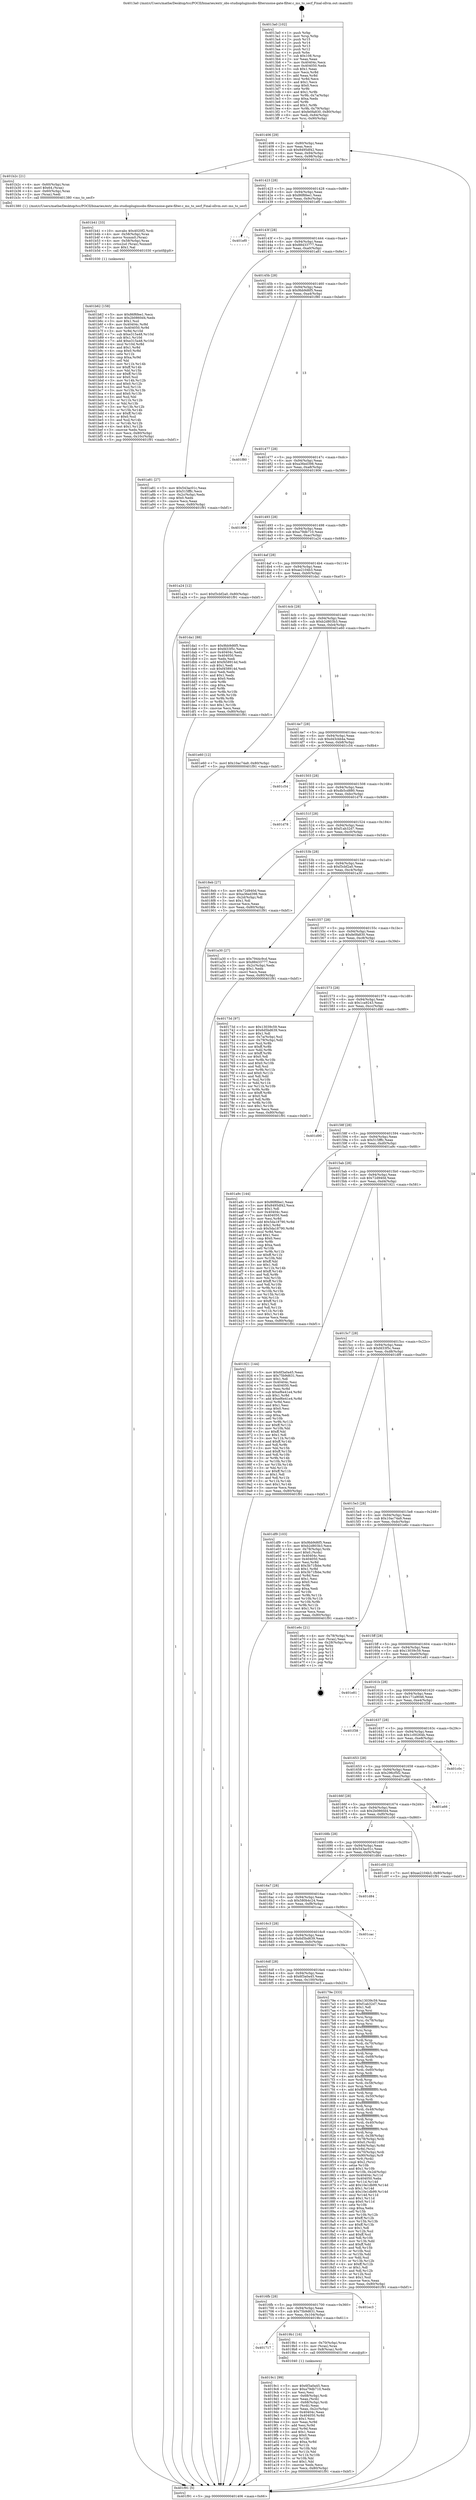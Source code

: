 digraph "0x4013a0" {
  label = "0x4013a0 (/mnt/c/Users/mathe/Desktop/tcc/POCII/binaries/extr_obs-studiopluginsobs-filtersnoise-gate-filter.c_ms_to_secf_Final-ollvm.out::main(0))"
  labelloc = "t"
  node[shape=record]

  Entry [label="",width=0.3,height=0.3,shape=circle,fillcolor=black,style=filled]
  "0x401406" [label="{
     0x401406 [29]\l
     | [instrs]\l
     &nbsp;&nbsp;0x401406 \<+3\>: mov -0x80(%rbp),%eax\l
     &nbsp;&nbsp;0x401409 \<+2\>: mov %eax,%ecx\l
     &nbsp;&nbsp;0x40140b \<+6\>: sub $0x8495df42,%ecx\l
     &nbsp;&nbsp;0x401411 \<+6\>: mov %eax,-0x94(%rbp)\l
     &nbsp;&nbsp;0x401417 \<+6\>: mov %ecx,-0x98(%rbp)\l
     &nbsp;&nbsp;0x40141d \<+6\>: je 0000000000401b2c \<main+0x78c\>\l
  }"]
  "0x401b2c" [label="{
     0x401b2c [21]\l
     | [instrs]\l
     &nbsp;&nbsp;0x401b2c \<+4\>: mov -0x60(%rbp),%rax\l
     &nbsp;&nbsp;0x401b30 \<+6\>: movl $0x64,(%rax)\l
     &nbsp;&nbsp;0x401b36 \<+4\>: mov -0x60(%rbp),%rax\l
     &nbsp;&nbsp;0x401b3a \<+2\>: mov (%rax),%edi\l
     &nbsp;&nbsp;0x401b3c \<+5\>: call 0000000000401380 \<ms_to_secf\>\l
     | [calls]\l
     &nbsp;&nbsp;0x401380 \{1\} (/mnt/c/Users/mathe/Desktop/tcc/POCII/binaries/extr_obs-studiopluginsobs-filtersnoise-gate-filter.c_ms_to_secf_Final-ollvm.out::ms_to_secf)\l
  }"]
  "0x401423" [label="{
     0x401423 [28]\l
     | [instrs]\l
     &nbsp;&nbsp;0x401423 \<+5\>: jmp 0000000000401428 \<main+0x88\>\l
     &nbsp;&nbsp;0x401428 \<+6\>: mov -0x94(%rbp),%eax\l
     &nbsp;&nbsp;0x40142e \<+5\>: sub $0x86f6fee1,%eax\l
     &nbsp;&nbsp;0x401433 \<+6\>: mov %eax,-0x9c(%rbp)\l
     &nbsp;&nbsp;0x401439 \<+6\>: je 0000000000401ef0 \<main+0xb50\>\l
  }"]
  Exit [label="",width=0.3,height=0.3,shape=circle,fillcolor=black,style=filled,peripheries=2]
  "0x401ef0" [label="{
     0x401ef0\l
  }", style=dashed]
  "0x40143f" [label="{
     0x40143f [28]\l
     | [instrs]\l
     &nbsp;&nbsp;0x40143f \<+5\>: jmp 0000000000401444 \<main+0xa4\>\l
     &nbsp;&nbsp;0x401444 \<+6\>: mov -0x94(%rbp),%eax\l
     &nbsp;&nbsp;0x40144a \<+5\>: sub $0x88433777,%eax\l
     &nbsp;&nbsp;0x40144f \<+6\>: mov %eax,-0xa0(%rbp)\l
     &nbsp;&nbsp;0x401455 \<+6\>: je 0000000000401a81 \<main+0x6e1\>\l
  }"]
  "0x401b62" [label="{
     0x401b62 [158]\l
     | [instrs]\l
     &nbsp;&nbsp;0x401b62 \<+5\>: mov $0x86f6fee1,%ecx\l
     &nbsp;&nbsp;0x401b67 \<+5\>: mov $0x2b0860d4,%edx\l
     &nbsp;&nbsp;0x401b6c \<+3\>: mov $0x1,%sil\l
     &nbsp;&nbsp;0x401b6f \<+8\>: mov 0x40404c,%r8d\l
     &nbsp;&nbsp;0x401b77 \<+8\>: mov 0x404050,%r9d\l
     &nbsp;&nbsp;0x401b7f \<+3\>: mov %r8d,%r10d\l
     &nbsp;&nbsp;0x401b82 \<+7\>: sub $0xe315a48,%r10d\l
     &nbsp;&nbsp;0x401b89 \<+4\>: sub $0x1,%r10d\l
     &nbsp;&nbsp;0x401b8d \<+7\>: add $0xe315a48,%r10d\l
     &nbsp;&nbsp;0x401b94 \<+4\>: imul %r10d,%r8d\l
     &nbsp;&nbsp;0x401b98 \<+4\>: and $0x1,%r8d\l
     &nbsp;&nbsp;0x401b9c \<+4\>: cmp $0x0,%r8d\l
     &nbsp;&nbsp;0x401ba0 \<+4\>: sete %r11b\l
     &nbsp;&nbsp;0x401ba4 \<+4\>: cmp $0xa,%r9d\l
     &nbsp;&nbsp;0x401ba8 \<+3\>: setl %bl\l
     &nbsp;&nbsp;0x401bab \<+3\>: mov %r11b,%r14b\l
     &nbsp;&nbsp;0x401bae \<+4\>: xor $0xff,%r14b\l
     &nbsp;&nbsp;0x401bb2 \<+3\>: mov %bl,%r15b\l
     &nbsp;&nbsp;0x401bb5 \<+4\>: xor $0xff,%r15b\l
     &nbsp;&nbsp;0x401bb9 \<+4\>: xor $0x0,%sil\l
     &nbsp;&nbsp;0x401bbd \<+3\>: mov %r14b,%r12b\l
     &nbsp;&nbsp;0x401bc0 \<+4\>: and $0x0,%r12b\l
     &nbsp;&nbsp;0x401bc4 \<+3\>: and %sil,%r11b\l
     &nbsp;&nbsp;0x401bc7 \<+3\>: mov %r15b,%r13b\l
     &nbsp;&nbsp;0x401bca \<+4\>: and $0x0,%r13b\l
     &nbsp;&nbsp;0x401bce \<+3\>: and %sil,%bl\l
     &nbsp;&nbsp;0x401bd1 \<+3\>: or %r11b,%r12b\l
     &nbsp;&nbsp;0x401bd4 \<+3\>: or %bl,%r13b\l
     &nbsp;&nbsp;0x401bd7 \<+3\>: xor %r13b,%r12b\l
     &nbsp;&nbsp;0x401bda \<+3\>: or %r15b,%r14b\l
     &nbsp;&nbsp;0x401bdd \<+4\>: xor $0xff,%r14b\l
     &nbsp;&nbsp;0x401be1 \<+4\>: or $0x0,%sil\l
     &nbsp;&nbsp;0x401be5 \<+3\>: and %sil,%r14b\l
     &nbsp;&nbsp;0x401be8 \<+3\>: or %r14b,%r12b\l
     &nbsp;&nbsp;0x401beb \<+4\>: test $0x1,%r12b\l
     &nbsp;&nbsp;0x401bef \<+3\>: cmovne %edx,%ecx\l
     &nbsp;&nbsp;0x401bf2 \<+3\>: mov %ecx,-0x80(%rbp)\l
     &nbsp;&nbsp;0x401bf5 \<+6\>: mov %eax,-0x10c(%rbp)\l
     &nbsp;&nbsp;0x401bfb \<+5\>: jmp 0000000000401f91 \<main+0xbf1\>\l
  }"]
  "0x401a81" [label="{
     0x401a81 [27]\l
     | [instrs]\l
     &nbsp;&nbsp;0x401a81 \<+5\>: mov $0x543ac01c,%eax\l
     &nbsp;&nbsp;0x401a86 \<+5\>: mov $0x515fffc,%ecx\l
     &nbsp;&nbsp;0x401a8b \<+3\>: mov -0x2c(%rbp),%edx\l
     &nbsp;&nbsp;0x401a8e \<+3\>: cmp $0x0,%edx\l
     &nbsp;&nbsp;0x401a91 \<+3\>: cmove %ecx,%eax\l
     &nbsp;&nbsp;0x401a94 \<+3\>: mov %eax,-0x80(%rbp)\l
     &nbsp;&nbsp;0x401a97 \<+5\>: jmp 0000000000401f91 \<main+0xbf1\>\l
  }"]
  "0x40145b" [label="{
     0x40145b [28]\l
     | [instrs]\l
     &nbsp;&nbsp;0x40145b \<+5\>: jmp 0000000000401460 \<main+0xc0\>\l
     &nbsp;&nbsp;0x401460 \<+6\>: mov -0x94(%rbp),%eax\l
     &nbsp;&nbsp;0x401466 \<+5\>: sub $0x9bb9d6f5,%eax\l
     &nbsp;&nbsp;0x40146b \<+6\>: mov %eax,-0xa4(%rbp)\l
     &nbsp;&nbsp;0x401471 \<+6\>: je 0000000000401f80 \<main+0xbe0\>\l
  }"]
  "0x401b41" [label="{
     0x401b41 [33]\l
     | [instrs]\l
     &nbsp;&nbsp;0x401b41 \<+10\>: movabs $0x4020f2,%rdi\l
     &nbsp;&nbsp;0x401b4b \<+4\>: mov -0x58(%rbp),%rax\l
     &nbsp;&nbsp;0x401b4f \<+4\>: movss %xmm0,(%rax)\l
     &nbsp;&nbsp;0x401b53 \<+4\>: mov -0x58(%rbp),%rax\l
     &nbsp;&nbsp;0x401b57 \<+4\>: cvtss2sd (%rax),%xmm0\l
     &nbsp;&nbsp;0x401b5b \<+2\>: mov $0x1,%al\l
     &nbsp;&nbsp;0x401b5d \<+5\>: call 0000000000401030 \<printf@plt\>\l
     | [calls]\l
     &nbsp;&nbsp;0x401030 \{1\} (unknown)\l
  }"]
  "0x401f80" [label="{
     0x401f80\l
  }", style=dashed]
  "0x401477" [label="{
     0x401477 [28]\l
     | [instrs]\l
     &nbsp;&nbsp;0x401477 \<+5\>: jmp 000000000040147c \<main+0xdc\>\l
     &nbsp;&nbsp;0x40147c \<+6\>: mov -0x94(%rbp),%eax\l
     &nbsp;&nbsp;0x401482 \<+5\>: sub $0xa36ed398,%eax\l
     &nbsp;&nbsp;0x401487 \<+6\>: mov %eax,-0xa8(%rbp)\l
     &nbsp;&nbsp;0x40148d \<+6\>: je 0000000000401906 \<main+0x566\>\l
  }"]
  "0x4019c1" [label="{
     0x4019c1 [99]\l
     | [instrs]\l
     &nbsp;&nbsp;0x4019c1 \<+5\>: mov $0x6f3a0a45,%ecx\l
     &nbsp;&nbsp;0x4019c6 \<+5\>: mov $0xa79db710,%edx\l
     &nbsp;&nbsp;0x4019cb \<+2\>: xor %esi,%esi\l
     &nbsp;&nbsp;0x4019cd \<+4\>: mov -0x68(%rbp),%rdi\l
     &nbsp;&nbsp;0x4019d1 \<+2\>: mov %eax,(%rdi)\l
     &nbsp;&nbsp;0x4019d3 \<+4\>: mov -0x68(%rbp),%rdi\l
     &nbsp;&nbsp;0x4019d7 \<+2\>: mov (%rdi),%eax\l
     &nbsp;&nbsp;0x4019d9 \<+3\>: mov %eax,-0x2c(%rbp)\l
     &nbsp;&nbsp;0x4019dc \<+7\>: mov 0x40404c,%eax\l
     &nbsp;&nbsp;0x4019e3 \<+8\>: mov 0x404050,%r8d\l
     &nbsp;&nbsp;0x4019eb \<+3\>: sub $0x1,%esi\l
     &nbsp;&nbsp;0x4019ee \<+3\>: mov %eax,%r9d\l
     &nbsp;&nbsp;0x4019f1 \<+3\>: add %esi,%r9d\l
     &nbsp;&nbsp;0x4019f4 \<+4\>: imul %r9d,%eax\l
     &nbsp;&nbsp;0x4019f8 \<+3\>: and $0x1,%eax\l
     &nbsp;&nbsp;0x4019fb \<+3\>: cmp $0x0,%eax\l
     &nbsp;&nbsp;0x4019fe \<+4\>: sete %r10b\l
     &nbsp;&nbsp;0x401a02 \<+4\>: cmp $0xa,%r8d\l
     &nbsp;&nbsp;0x401a06 \<+4\>: setl %r11b\l
     &nbsp;&nbsp;0x401a0a \<+3\>: mov %r10b,%bl\l
     &nbsp;&nbsp;0x401a0d \<+3\>: and %r11b,%bl\l
     &nbsp;&nbsp;0x401a10 \<+3\>: xor %r11b,%r10b\l
     &nbsp;&nbsp;0x401a13 \<+3\>: or %r10b,%bl\l
     &nbsp;&nbsp;0x401a16 \<+3\>: test $0x1,%bl\l
     &nbsp;&nbsp;0x401a19 \<+3\>: cmovne %edx,%ecx\l
     &nbsp;&nbsp;0x401a1c \<+3\>: mov %ecx,-0x80(%rbp)\l
     &nbsp;&nbsp;0x401a1f \<+5\>: jmp 0000000000401f91 \<main+0xbf1\>\l
  }"]
  "0x401906" [label="{
     0x401906\l
  }", style=dashed]
  "0x401493" [label="{
     0x401493 [28]\l
     | [instrs]\l
     &nbsp;&nbsp;0x401493 \<+5\>: jmp 0000000000401498 \<main+0xf8\>\l
     &nbsp;&nbsp;0x401498 \<+6\>: mov -0x94(%rbp),%eax\l
     &nbsp;&nbsp;0x40149e \<+5\>: sub $0xa79db710,%eax\l
     &nbsp;&nbsp;0x4014a3 \<+6\>: mov %eax,-0xac(%rbp)\l
     &nbsp;&nbsp;0x4014a9 \<+6\>: je 0000000000401a24 \<main+0x684\>\l
  }"]
  "0x401717" [label="{
     0x401717\l
  }", style=dashed]
  "0x401a24" [label="{
     0x401a24 [12]\l
     | [instrs]\l
     &nbsp;&nbsp;0x401a24 \<+7\>: movl $0xf3cbf2a0,-0x80(%rbp)\l
     &nbsp;&nbsp;0x401a2b \<+5\>: jmp 0000000000401f91 \<main+0xbf1\>\l
  }"]
  "0x4014af" [label="{
     0x4014af [28]\l
     | [instrs]\l
     &nbsp;&nbsp;0x4014af \<+5\>: jmp 00000000004014b4 \<main+0x114\>\l
     &nbsp;&nbsp;0x4014b4 \<+6\>: mov -0x94(%rbp),%eax\l
     &nbsp;&nbsp;0x4014ba \<+5\>: sub $0xae2104b3,%eax\l
     &nbsp;&nbsp;0x4014bf \<+6\>: mov %eax,-0xb0(%rbp)\l
     &nbsp;&nbsp;0x4014c5 \<+6\>: je 0000000000401da1 \<main+0xa01\>\l
  }"]
  "0x4019b1" [label="{
     0x4019b1 [16]\l
     | [instrs]\l
     &nbsp;&nbsp;0x4019b1 \<+4\>: mov -0x70(%rbp),%rax\l
     &nbsp;&nbsp;0x4019b5 \<+3\>: mov (%rax),%rax\l
     &nbsp;&nbsp;0x4019b8 \<+4\>: mov 0x8(%rax),%rdi\l
     &nbsp;&nbsp;0x4019bc \<+5\>: call 0000000000401040 \<atoi@plt\>\l
     | [calls]\l
     &nbsp;&nbsp;0x401040 \{1\} (unknown)\l
  }"]
  "0x401da1" [label="{
     0x401da1 [88]\l
     | [instrs]\l
     &nbsp;&nbsp;0x401da1 \<+5\>: mov $0x9bb9d6f5,%eax\l
     &nbsp;&nbsp;0x401da6 \<+5\>: mov $0xfd33f5c,%ecx\l
     &nbsp;&nbsp;0x401dab \<+7\>: mov 0x40404c,%edx\l
     &nbsp;&nbsp;0x401db2 \<+7\>: mov 0x404050,%esi\l
     &nbsp;&nbsp;0x401db9 \<+2\>: mov %edx,%edi\l
     &nbsp;&nbsp;0x401dbb \<+6\>: add $0xf458914d,%edi\l
     &nbsp;&nbsp;0x401dc1 \<+3\>: sub $0x1,%edi\l
     &nbsp;&nbsp;0x401dc4 \<+6\>: sub $0xf458914d,%edi\l
     &nbsp;&nbsp;0x401dca \<+3\>: imul %edi,%edx\l
     &nbsp;&nbsp;0x401dcd \<+3\>: and $0x1,%edx\l
     &nbsp;&nbsp;0x401dd0 \<+3\>: cmp $0x0,%edx\l
     &nbsp;&nbsp;0x401dd3 \<+4\>: sete %r8b\l
     &nbsp;&nbsp;0x401dd7 \<+3\>: cmp $0xa,%esi\l
     &nbsp;&nbsp;0x401dda \<+4\>: setl %r9b\l
     &nbsp;&nbsp;0x401dde \<+3\>: mov %r8b,%r10b\l
     &nbsp;&nbsp;0x401de1 \<+3\>: and %r9b,%r10b\l
     &nbsp;&nbsp;0x401de4 \<+3\>: xor %r9b,%r8b\l
     &nbsp;&nbsp;0x401de7 \<+3\>: or %r8b,%r10b\l
     &nbsp;&nbsp;0x401dea \<+4\>: test $0x1,%r10b\l
     &nbsp;&nbsp;0x401dee \<+3\>: cmovne %ecx,%eax\l
     &nbsp;&nbsp;0x401df1 \<+3\>: mov %eax,-0x80(%rbp)\l
     &nbsp;&nbsp;0x401df4 \<+5\>: jmp 0000000000401f91 \<main+0xbf1\>\l
  }"]
  "0x4014cb" [label="{
     0x4014cb [28]\l
     | [instrs]\l
     &nbsp;&nbsp;0x4014cb \<+5\>: jmp 00000000004014d0 \<main+0x130\>\l
     &nbsp;&nbsp;0x4014d0 \<+6\>: mov -0x94(%rbp),%eax\l
     &nbsp;&nbsp;0x4014d6 \<+5\>: sub $0xb2d803b3,%eax\l
     &nbsp;&nbsp;0x4014db \<+6\>: mov %eax,-0xb4(%rbp)\l
     &nbsp;&nbsp;0x4014e1 \<+6\>: je 0000000000401e60 \<main+0xac0\>\l
  }"]
  "0x4016fb" [label="{
     0x4016fb [28]\l
     | [instrs]\l
     &nbsp;&nbsp;0x4016fb \<+5\>: jmp 0000000000401700 \<main+0x360\>\l
     &nbsp;&nbsp;0x401700 \<+6\>: mov -0x94(%rbp),%eax\l
     &nbsp;&nbsp;0x401706 \<+5\>: sub $0x75b9d631,%eax\l
     &nbsp;&nbsp;0x40170b \<+6\>: mov %eax,-0x104(%rbp)\l
     &nbsp;&nbsp;0x401711 \<+6\>: je 00000000004019b1 \<main+0x611\>\l
  }"]
  "0x401e60" [label="{
     0x401e60 [12]\l
     | [instrs]\l
     &nbsp;&nbsp;0x401e60 \<+7\>: movl $0x10ac74a9,-0x80(%rbp)\l
     &nbsp;&nbsp;0x401e67 \<+5\>: jmp 0000000000401f91 \<main+0xbf1\>\l
  }"]
  "0x4014e7" [label="{
     0x4014e7 [28]\l
     | [instrs]\l
     &nbsp;&nbsp;0x4014e7 \<+5\>: jmp 00000000004014ec \<main+0x14c\>\l
     &nbsp;&nbsp;0x4014ec \<+6\>: mov -0x94(%rbp),%eax\l
     &nbsp;&nbsp;0x4014f2 \<+5\>: sub $0xd43cbb4a,%eax\l
     &nbsp;&nbsp;0x4014f7 \<+6\>: mov %eax,-0xb8(%rbp)\l
     &nbsp;&nbsp;0x4014fd \<+6\>: je 0000000000401c54 \<main+0x8b4\>\l
  }"]
  "0x401ec3" [label="{
     0x401ec3\l
  }", style=dashed]
  "0x401c54" [label="{
     0x401c54\l
  }", style=dashed]
  "0x401503" [label="{
     0x401503 [28]\l
     | [instrs]\l
     &nbsp;&nbsp;0x401503 \<+5\>: jmp 0000000000401508 \<main+0x168\>\l
     &nbsp;&nbsp;0x401508 \<+6\>: mov -0x94(%rbp),%eax\l
     &nbsp;&nbsp;0x40150e \<+5\>: sub $0xdb5cd880,%eax\l
     &nbsp;&nbsp;0x401513 \<+6\>: mov %eax,-0xbc(%rbp)\l
     &nbsp;&nbsp;0x401519 \<+6\>: je 0000000000401d78 \<main+0x9d8\>\l
  }"]
  "0x4016df" [label="{
     0x4016df [28]\l
     | [instrs]\l
     &nbsp;&nbsp;0x4016df \<+5\>: jmp 00000000004016e4 \<main+0x344\>\l
     &nbsp;&nbsp;0x4016e4 \<+6\>: mov -0x94(%rbp),%eax\l
     &nbsp;&nbsp;0x4016ea \<+5\>: sub $0x6f3a0a45,%eax\l
     &nbsp;&nbsp;0x4016ef \<+6\>: mov %eax,-0x100(%rbp)\l
     &nbsp;&nbsp;0x4016f5 \<+6\>: je 0000000000401ec3 \<main+0xb23\>\l
  }"]
  "0x401d78" [label="{
     0x401d78\l
  }", style=dashed]
  "0x40151f" [label="{
     0x40151f [28]\l
     | [instrs]\l
     &nbsp;&nbsp;0x40151f \<+5\>: jmp 0000000000401524 \<main+0x184\>\l
     &nbsp;&nbsp;0x401524 \<+6\>: mov -0x94(%rbp),%eax\l
     &nbsp;&nbsp;0x40152a \<+5\>: sub $0xf1ab32d7,%eax\l
     &nbsp;&nbsp;0x40152f \<+6\>: mov %eax,-0xc0(%rbp)\l
     &nbsp;&nbsp;0x401535 \<+6\>: je 00000000004018eb \<main+0x54b\>\l
  }"]
  "0x40179e" [label="{
     0x40179e [333]\l
     | [instrs]\l
     &nbsp;&nbsp;0x40179e \<+5\>: mov $0x13039c59,%eax\l
     &nbsp;&nbsp;0x4017a3 \<+5\>: mov $0xf1ab32d7,%ecx\l
     &nbsp;&nbsp;0x4017a8 \<+2\>: mov $0x1,%dl\l
     &nbsp;&nbsp;0x4017aa \<+3\>: mov %rsp,%rsi\l
     &nbsp;&nbsp;0x4017ad \<+4\>: add $0xfffffffffffffff0,%rsi\l
     &nbsp;&nbsp;0x4017b1 \<+3\>: mov %rsi,%rsp\l
     &nbsp;&nbsp;0x4017b4 \<+4\>: mov %rsi,-0x78(%rbp)\l
     &nbsp;&nbsp;0x4017b8 \<+3\>: mov %rsp,%rsi\l
     &nbsp;&nbsp;0x4017bb \<+4\>: add $0xfffffffffffffff0,%rsi\l
     &nbsp;&nbsp;0x4017bf \<+3\>: mov %rsi,%rsp\l
     &nbsp;&nbsp;0x4017c2 \<+3\>: mov %rsp,%rdi\l
     &nbsp;&nbsp;0x4017c5 \<+4\>: add $0xfffffffffffffff0,%rdi\l
     &nbsp;&nbsp;0x4017c9 \<+3\>: mov %rdi,%rsp\l
     &nbsp;&nbsp;0x4017cc \<+4\>: mov %rdi,-0x70(%rbp)\l
     &nbsp;&nbsp;0x4017d0 \<+3\>: mov %rsp,%rdi\l
     &nbsp;&nbsp;0x4017d3 \<+4\>: add $0xfffffffffffffff0,%rdi\l
     &nbsp;&nbsp;0x4017d7 \<+3\>: mov %rdi,%rsp\l
     &nbsp;&nbsp;0x4017da \<+4\>: mov %rdi,-0x68(%rbp)\l
     &nbsp;&nbsp;0x4017de \<+3\>: mov %rsp,%rdi\l
     &nbsp;&nbsp;0x4017e1 \<+4\>: add $0xfffffffffffffff0,%rdi\l
     &nbsp;&nbsp;0x4017e5 \<+3\>: mov %rdi,%rsp\l
     &nbsp;&nbsp;0x4017e8 \<+4\>: mov %rdi,-0x60(%rbp)\l
     &nbsp;&nbsp;0x4017ec \<+3\>: mov %rsp,%rdi\l
     &nbsp;&nbsp;0x4017ef \<+4\>: add $0xfffffffffffffff0,%rdi\l
     &nbsp;&nbsp;0x4017f3 \<+3\>: mov %rdi,%rsp\l
     &nbsp;&nbsp;0x4017f6 \<+4\>: mov %rdi,-0x58(%rbp)\l
     &nbsp;&nbsp;0x4017fa \<+3\>: mov %rsp,%rdi\l
     &nbsp;&nbsp;0x4017fd \<+4\>: add $0xfffffffffffffff0,%rdi\l
     &nbsp;&nbsp;0x401801 \<+3\>: mov %rdi,%rsp\l
     &nbsp;&nbsp;0x401804 \<+4\>: mov %rdi,-0x50(%rbp)\l
     &nbsp;&nbsp;0x401808 \<+3\>: mov %rsp,%rdi\l
     &nbsp;&nbsp;0x40180b \<+4\>: add $0xfffffffffffffff0,%rdi\l
     &nbsp;&nbsp;0x40180f \<+3\>: mov %rdi,%rsp\l
     &nbsp;&nbsp;0x401812 \<+4\>: mov %rdi,-0x48(%rbp)\l
     &nbsp;&nbsp;0x401816 \<+3\>: mov %rsp,%rdi\l
     &nbsp;&nbsp;0x401819 \<+4\>: add $0xfffffffffffffff0,%rdi\l
     &nbsp;&nbsp;0x40181d \<+3\>: mov %rdi,%rsp\l
     &nbsp;&nbsp;0x401820 \<+4\>: mov %rdi,-0x40(%rbp)\l
     &nbsp;&nbsp;0x401824 \<+3\>: mov %rsp,%rdi\l
     &nbsp;&nbsp;0x401827 \<+4\>: add $0xfffffffffffffff0,%rdi\l
     &nbsp;&nbsp;0x40182b \<+3\>: mov %rdi,%rsp\l
     &nbsp;&nbsp;0x40182e \<+4\>: mov %rdi,-0x38(%rbp)\l
     &nbsp;&nbsp;0x401832 \<+4\>: mov -0x78(%rbp),%rdi\l
     &nbsp;&nbsp;0x401836 \<+6\>: movl $0x0,(%rdi)\l
     &nbsp;&nbsp;0x40183c \<+7\>: mov -0x84(%rbp),%r8d\l
     &nbsp;&nbsp;0x401843 \<+3\>: mov %r8d,(%rsi)\l
     &nbsp;&nbsp;0x401846 \<+4\>: mov -0x70(%rbp),%rdi\l
     &nbsp;&nbsp;0x40184a \<+7\>: mov -0x90(%rbp),%r9\l
     &nbsp;&nbsp;0x401851 \<+3\>: mov %r9,(%rdi)\l
     &nbsp;&nbsp;0x401854 \<+3\>: cmpl $0x2,(%rsi)\l
     &nbsp;&nbsp;0x401857 \<+4\>: setne %r10b\l
     &nbsp;&nbsp;0x40185b \<+4\>: and $0x1,%r10b\l
     &nbsp;&nbsp;0x40185f \<+4\>: mov %r10b,-0x2d(%rbp)\l
     &nbsp;&nbsp;0x401863 \<+8\>: mov 0x40404c,%r11d\l
     &nbsp;&nbsp;0x40186b \<+7\>: mov 0x404050,%ebx\l
     &nbsp;&nbsp;0x401872 \<+3\>: mov %r11d,%r14d\l
     &nbsp;&nbsp;0x401875 \<+7\>: add $0x10e1db99,%r14d\l
     &nbsp;&nbsp;0x40187c \<+4\>: sub $0x1,%r14d\l
     &nbsp;&nbsp;0x401880 \<+7\>: sub $0x10e1db99,%r14d\l
     &nbsp;&nbsp;0x401887 \<+4\>: imul %r14d,%r11d\l
     &nbsp;&nbsp;0x40188b \<+4\>: and $0x1,%r11d\l
     &nbsp;&nbsp;0x40188f \<+4\>: cmp $0x0,%r11d\l
     &nbsp;&nbsp;0x401893 \<+4\>: sete %r10b\l
     &nbsp;&nbsp;0x401897 \<+3\>: cmp $0xa,%ebx\l
     &nbsp;&nbsp;0x40189a \<+4\>: setl %r15b\l
     &nbsp;&nbsp;0x40189e \<+3\>: mov %r10b,%r12b\l
     &nbsp;&nbsp;0x4018a1 \<+4\>: xor $0xff,%r12b\l
     &nbsp;&nbsp;0x4018a5 \<+3\>: mov %r15b,%r13b\l
     &nbsp;&nbsp;0x4018a8 \<+4\>: xor $0xff,%r13b\l
     &nbsp;&nbsp;0x4018ac \<+3\>: xor $0x1,%dl\l
     &nbsp;&nbsp;0x4018af \<+3\>: mov %r12b,%sil\l
     &nbsp;&nbsp;0x4018b2 \<+4\>: and $0xff,%sil\l
     &nbsp;&nbsp;0x4018b6 \<+3\>: and %dl,%r10b\l
     &nbsp;&nbsp;0x4018b9 \<+3\>: mov %r13b,%dil\l
     &nbsp;&nbsp;0x4018bc \<+4\>: and $0xff,%dil\l
     &nbsp;&nbsp;0x4018c0 \<+3\>: and %dl,%r15b\l
     &nbsp;&nbsp;0x4018c3 \<+3\>: or %r10b,%sil\l
     &nbsp;&nbsp;0x4018c6 \<+3\>: or %r15b,%dil\l
     &nbsp;&nbsp;0x4018c9 \<+3\>: xor %dil,%sil\l
     &nbsp;&nbsp;0x4018cc \<+3\>: or %r13b,%r12b\l
     &nbsp;&nbsp;0x4018cf \<+4\>: xor $0xff,%r12b\l
     &nbsp;&nbsp;0x4018d3 \<+3\>: or $0x1,%dl\l
     &nbsp;&nbsp;0x4018d6 \<+3\>: and %dl,%r12b\l
     &nbsp;&nbsp;0x4018d9 \<+3\>: or %r12b,%sil\l
     &nbsp;&nbsp;0x4018dc \<+4\>: test $0x1,%sil\l
     &nbsp;&nbsp;0x4018e0 \<+3\>: cmovne %ecx,%eax\l
     &nbsp;&nbsp;0x4018e3 \<+3\>: mov %eax,-0x80(%rbp)\l
     &nbsp;&nbsp;0x4018e6 \<+5\>: jmp 0000000000401f91 \<main+0xbf1\>\l
  }"]
  "0x4018eb" [label="{
     0x4018eb [27]\l
     | [instrs]\l
     &nbsp;&nbsp;0x4018eb \<+5\>: mov $0x72d940d,%eax\l
     &nbsp;&nbsp;0x4018f0 \<+5\>: mov $0xa36ed398,%ecx\l
     &nbsp;&nbsp;0x4018f5 \<+3\>: mov -0x2d(%rbp),%dl\l
     &nbsp;&nbsp;0x4018f8 \<+3\>: test $0x1,%dl\l
     &nbsp;&nbsp;0x4018fb \<+3\>: cmovne %ecx,%eax\l
     &nbsp;&nbsp;0x4018fe \<+3\>: mov %eax,-0x80(%rbp)\l
     &nbsp;&nbsp;0x401901 \<+5\>: jmp 0000000000401f91 \<main+0xbf1\>\l
  }"]
  "0x40153b" [label="{
     0x40153b [28]\l
     | [instrs]\l
     &nbsp;&nbsp;0x40153b \<+5\>: jmp 0000000000401540 \<main+0x1a0\>\l
     &nbsp;&nbsp;0x401540 \<+6\>: mov -0x94(%rbp),%eax\l
     &nbsp;&nbsp;0x401546 \<+5\>: sub $0xf3cbf2a0,%eax\l
     &nbsp;&nbsp;0x40154b \<+6\>: mov %eax,-0xc4(%rbp)\l
     &nbsp;&nbsp;0x401551 \<+6\>: je 0000000000401a30 \<main+0x690\>\l
  }"]
  "0x4016c3" [label="{
     0x4016c3 [28]\l
     | [instrs]\l
     &nbsp;&nbsp;0x4016c3 \<+5\>: jmp 00000000004016c8 \<main+0x328\>\l
     &nbsp;&nbsp;0x4016c8 \<+6\>: mov -0x94(%rbp),%eax\l
     &nbsp;&nbsp;0x4016ce \<+5\>: sub $0x6d5bd639,%eax\l
     &nbsp;&nbsp;0x4016d3 \<+6\>: mov %eax,-0xfc(%rbp)\l
     &nbsp;&nbsp;0x4016d9 \<+6\>: je 000000000040179e \<main+0x3fe\>\l
  }"]
  "0x401a30" [label="{
     0x401a30 [27]\l
     | [instrs]\l
     &nbsp;&nbsp;0x401a30 \<+5\>: mov $0x7944c9cd,%eax\l
     &nbsp;&nbsp;0x401a35 \<+5\>: mov $0x88433777,%ecx\l
     &nbsp;&nbsp;0x401a3a \<+3\>: mov -0x2c(%rbp),%edx\l
     &nbsp;&nbsp;0x401a3d \<+3\>: cmp $0x1,%edx\l
     &nbsp;&nbsp;0x401a40 \<+3\>: cmovl %ecx,%eax\l
     &nbsp;&nbsp;0x401a43 \<+3\>: mov %eax,-0x80(%rbp)\l
     &nbsp;&nbsp;0x401a46 \<+5\>: jmp 0000000000401f91 \<main+0xbf1\>\l
  }"]
  "0x401557" [label="{
     0x401557 [28]\l
     | [instrs]\l
     &nbsp;&nbsp;0x401557 \<+5\>: jmp 000000000040155c \<main+0x1bc\>\l
     &nbsp;&nbsp;0x40155c \<+6\>: mov -0x94(%rbp),%eax\l
     &nbsp;&nbsp;0x401562 \<+5\>: sub $0xfe0fa830,%eax\l
     &nbsp;&nbsp;0x401567 \<+6\>: mov %eax,-0xc8(%rbp)\l
     &nbsp;&nbsp;0x40156d \<+6\>: je 000000000040173d \<main+0x39d\>\l
  }"]
  "0x401cac" [label="{
     0x401cac\l
  }", style=dashed]
  "0x40173d" [label="{
     0x40173d [97]\l
     | [instrs]\l
     &nbsp;&nbsp;0x40173d \<+5\>: mov $0x13039c59,%eax\l
     &nbsp;&nbsp;0x401742 \<+5\>: mov $0x6d5bd639,%ecx\l
     &nbsp;&nbsp;0x401747 \<+2\>: mov $0x1,%dl\l
     &nbsp;&nbsp;0x401749 \<+4\>: mov -0x7a(%rbp),%sil\l
     &nbsp;&nbsp;0x40174d \<+4\>: mov -0x79(%rbp),%dil\l
     &nbsp;&nbsp;0x401751 \<+3\>: mov %sil,%r8b\l
     &nbsp;&nbsp;0x401754 \<+4\>: xor $0xff,%r8b\l
     &nbsp;&nbsp;0x401758 \<+3\>: mov %dil,%r9b\l
     &nbsp;&nbsp;0x40175b \<+4\>: xor $0xff,%r9b\l
     &nbsp;&nbsp;0x40175f \<+3\>: xor $0x0,%dl\l
     &nbsp;&nbsp;0x401762 \<+3\>: mov %r8b,%r10b\l
     &nbsp;&nbsp;0x401765 \<+4\>: and $0x0,%r10b\l
     &nbsp;&nbsp;0x401769 \<+3\>: and %dl,%sil\l
     &nbsp;&nbsp;0x40176c \<+3\>: mov %r9b,%r11b\l
     &nbsp;&nbsp;0x40176f \<+4\>: and $0x0,%r11b\l
     &nbsp;&nbsp;0x401773 \<+3\>: and %dl,%dil\l
     &nbsp;&nbsp;0x401776 \<+3\>: or %sil,%r10b\l
     &nbsp;&nbsp;0x401779 \<+3\>: or %dil,%r11b\l
     &nbsp;&nbsp;0x40177c \<+3\>: xor %r11b,%r10b\l
     &nbsp;&nbsp;0x40177f \<+3\>: or %r9b,%r8b\l
     &nbsp;&nbsp;0x401782 \<+4\>: xor $0xff,%r8b\l
     &nbsp;&nbsp;0x401786 \<+3\>: or $0x0,%dl\l
     &nbsp;&nbsp;0x401789 \<+3\>: and %dl,%r8b\l
     &nbsp;&nbsp;0x40178c \<+3\>: or %r8b,%r10b\l
     &nbsp;&nbsp;0x40178f \<+4\>: test $0x1,%r10b\l
     &nbsp;&nbsp;0x401793 \<+3\>: cmovne %ecx,%eax\l
     &nbsp;&nbsp;0x401796 \<+3\>: mov %eax,-0x80(%rbp)\l
     &nbsp;&nbsp;0x401799 \<+5\>: jmp 0000000000401f91 \<main+0xbf1\>\l
  }"]
  "0x401573" [label="{
     0x401573 [28]\l
     | [instrs]\l
     &nbsp;&nbsp;0x401573 \<+5\>: jmp 0000000000401578 \<main+0x1d8\>\l
     &nbsp;&nbsp;0x401578 \<+6\>: mov -0x94(%rbp),%eax\l
     &nbsp;&nbsp;0x40157e \<+5\>: sub $0x1ca9243,%eax\l
     &nbsp;&nbsp;0x401583 \<+6\>: mov %eax,-0xcc(%rbp)\l
     &nbsp;&nbsp;0x401589 \<+6\>: je 0000000000401d90 \<main+0x9f0\>\l
  }"]
  "0x401f91" [label="{
     0x401f91 [5]\l
     | [instrs]\l
     &nbsp;&nbsp;0x401f91 \<+5\>: jmp 0000000000401406 \<main+0x66\>\l
  }"]
  "0x4013a0" [label="{
     0x4013a0 [102]\l
     | [instrs]\l
     &nbsp;&nbsp;0x4013a0 \<+1\>: push %rbp\l
     &nbsp;&nbsp;0x4013a1 \<+3\>: mov %rsp,%rbp\l
     &nbsp;&nbsp;0x4013a4 \<+2\>: push %r15\l
     &nbsp;&nbsp;0x4013a6 \<+2\>: push %r14\l
     &nbsp;&nbsp;0x4013a8 \<+2\>: push %r13\l
     &nbsp;&nbsp;0x4013aa \<+2\>: push %r12\l
     &nbsp;&nbsp;0x4013ac \<+1\>: push %rbx\l
     &nbsp;&nbsp;0x4013ad \<+7\>: sub $0x108,%rsp\l
     &nbsp;&nbsp;0x4013b4 \<+2\>: xor %eax,%eax\l
     &nbsp;&nbsp;0x4013b6 \<+7\>: mov 0x40404c,%ecx\l
     &nbsp;&nbsp;0x4013bd \<+7\>: mov 0x404050,%edx\l
     &nbsp;&nbsp;0x4013c4 \<+3\>: sub $0x1,%eax\l
     &nbsp;&nbsp;0x4013c7 \<+3\>: mov %ecx,%r8d\l
     &nbsp;&nbsp;0x4013ca \<+3\>: add %eax,%r8d\l
     &nbsp;&nbsp;0x4013cd \<+4\>: imul %r8d,%ecx\l
     &nbsp;&nbsp;0x4013d1 \<+3\>: and $0x1,%ecx\l
     &nbsp;&nbsp;0x4013d4 \<+3\>: cmp $0x0,%ecx\l
     &nbsp;&nbsp;0x4013d7 \<+4\>: sete %r9b\l
     &nbsp;&nbsp;0x4013db \<+4\>: and $0x1,%r9b\l
     &nbsp;&nbsp;0x4013df \<+4\>: mov %r9b,-0x7a(%rbp)\l
     &nbsp;&nbsp;0x4013e3 \<+3\>: cmp $0xa,%edx\l
     &nbsp;&nbsp;0x4013e6 \<+4\>: setl %r9b\l
     &nbsp;&nbsp;0x4013ea \<+4\>: and $0x1,%r9b\l
     &nbsp;&nbsp;0x4013ee \<+4\>: mov %r9b,-0x79(%rbp)\l
     &nbsp;&nbsp;0x4013f2 \<+7\>: movl $0xfe0fa830,-0x80(%rbp)\l
     &nbsp;&nbsp;0x4013f9 \<+6\>: mov %edi,-0x84(%rbp)\l
     &nbsp;&nbsp;0x4013ff \<+7\>: mov %rsi,-0x90(%rbp)\l
  }"]
  "0x4016a7" [label="{
     0x4016a7 [28]\l
     | [instrs]\l
     &nbsp;&nbsp;0x4016a7 \<+5\>: jmp 00000000004016ac \<main+0x30c\>\l
     &nbsp;&nbsp;0x4016ac \<+6\>: mov -0x94(%rbp),%eax\l
     &nbsp;&nbsp;0x4016b2 \<+5\>: sub $0x580b4c24,%eax\l
     &nbsp;&nbsp;0x4016b7 \<+6\>: mov %eax,-0xf8(%rbp)\l
     &nbsp;&nbsp;0x4016bd \<+6\>: je 0000000000401cac \<main+0x90c\>\l
  }"]
  "0x401d90" [label="{
     0x401d90\l
  }", style=dashed]
  "0x40158f" [label="{
     0x40158f [28]\l
     | [instrs]\l
     &nbsp;&nbsp;0x40158f \<+5\>: jmp 0000000000401594 \<main+0x1f4\>\l
     &nbsp;&nbsp;0x401594 \<+6\>: mov -0x94(%rbp),%eax\l
     &nbsp;&nbsp;0x40159a \<+5\>: sub $0x515fffc,%eax\l
     &nbsp;&nbsp;0x40159f \<+6\>: mov %eax,-0xd0(%rbp)\l
     &nbsp;&nbsp;0x4015a5 \<+6\>: je 0000000000401a9c \<main+0x6fc\>\l
  }"]
  "0x401d84" [label="{
     0x401d84\l
  }", style=dashed]
  "0x401a9c" [label="{
     0x401a9c [144]\l
     | [instrs]\l
     &nbsp;&nbsp;0x401a9c \<+5\>: mov $0x86f6fee1,%eax\l
     &nbsp;&nbsp;0x401aa1 \<+5\>: mov $0x8495df42,%ecx\l
     &nbsp;&nbsp;0x401aa6 \<+2\>: mov $0x1,%dl\l
     &nbsp;&nbsp;0x401aa8 \<+7\>: mov 0x40404c,%esi\l
     &nbsp;&nbsp;0x401aaf \<+7\>: mov 0x404050,%edi\l
     &nbsp;&nbsp;0x401ab6 \<+3\>: mov %esi,%r8d\l
     &nbsp;&nbsp;0x401ab9 \<+7\>: add $0x5da18790,%r8d\l
     &nbsp;&nbsp;0x401ac0 \<+4\>: sub $0x1,%r8d\l
     &nbsp;&nbsp;0x401ac4 \<+7\>: sub $0x5da18790,%r8d\l
     &nbsp;&nbsp;0x401acb \<+4\>: imul %r8d,%esi\l
     &nbsp;&nbsp;0x401acf \<+3\>: and $0x1,%esi\l
     &nbsp;&nbsp;0x401ad2 \<+3\>: cmp $0x0,%esi\l
     &nbsp;&nbsp;0x401ad5 \<+4\>: sete %r9b\l
     &nbsp;&nbsp;0x401ad9 \<+3\>: cmp $0xa,%edi\l
     &nbsp;&nbsp;0x401adc \<+4\>: setl %r10b\l
     &nbsp;&nbsp;0x401ae0 \<+3\>: mov %r9b,%r11b\l
     &nbsp;&nbsp;0x401ae3 \<+4\>: xor $0xff,%r11b\l
     &nbsp;&nbsp;0x401ae7 \<+3\>: mov %r10b,%bl\l
     &nbsp;&nbsp;0x401aea \<+3\>: xor $0xff,%bl\l
     &nbsp;&nbsp;0x401aed \<+3\>: xor $0x1,%dl\l
     &nbsp;&nbsp;0x401af0 \<+3\>: mov %r11b,%r14b\l
     &nbsp;&nbsp;0x401af3 \<+4\>: and $0xff,%r14b\l
     &nbsp;&nbsp;0x401af7 \<+3\>: and %dl,%r9b\l
     &nbsp;&nbsp;0x401afa \<+3\>: mov %bl,%r15b\l
     &nbsp;&nbsp;0x401afd \<+4\>: and $0xff,%r15b\l
     &nbsp;&nbsp;0x401b01 \<+3\>: and %dl,%r10b\l
     &nbsp;&nbsp;0x401b04 \<+3\>: or %r9b,%r14b\l
     &nbsp;&nbsp;0x401b07 \<+3\>: or %r10b,%r15b\l
     &nbsp;&nbsp;0x401b0a \<+3\>: xor %r15b,%r14b\l
     &nbsp;&nbsp;0x401b0d \<+3\>: or %bl,%r11b\l
     &nbsp;&nbsp;0x401b10 \<+4\>: xor $0xff,%r11b\l
     &nbsp;&nbsp;0x401b14 \<+3\>: or $0x1,%dl\l
     &nbsp;&nbsp;0x401b17 \<+3\>: and %dl,%r11b\l
     &nbsp;&nbsp;0x401b1a \<+3\>: or %r11b,%r14b\l
     &nbsp;&nbsp;0x401b1d \<+4\>: test $0x1,%r14b\l
     &nbsp;&nbsp;0x401b21 \<+3\>: cmovne %ecx,%eax\l
     &nbsp;&nbsp;0x401b24 \<+3\>: mov %eax,-0x80(%rbp)\l
     &nbsp;&nbsp;0x401b27 \<+5\>: jmp 0000000000401f91 \<main+0xbf1\>\l
  }"]
  "0x4015ab" [label="{
     0x4015ab [28]\l
     | [instrs]\l
     &nbsp;&nbsp;0x4015ab \<+5\>: jmp 00000000004015b0 \<main+0x210\>\l
     &nbsp;&nbsp;0x4015b0 \<+6\>: mov -0x94(%rbp),%eax\l
     &nbsp;&nbsp;0x4015b6 \<+5\>: sub $0x72d940d,%eax\l
     &nbsp;&nbsp;0x4015bb \<+6\>: mov %eax,-0xd4(%rbp)\l
     &nbsp;&nbsp;0x4015c1 \<+6\>: je 0000000000401921 \<main+0x581\>\l
  }"]
  "0x40168b" [label="{
     0x40168b [28]\l
     | [instrs]\l
     &nbsp;&nbsp;0x40168b \<+5\>: jmp 0000000000401690 \<main+0x2f0\>\l
     &nbsp;&nbsp;0x401690 \<+6\>: mov -0x94(%rbp),%eax\l
     &nbsp;&nbsp;0x401696 \<+5\>: sub $0x543ac01c,%eax\l
     &nbsp;&nbsp;0x40169b \<+6\>: mov %eax,-0xf4(%rbp)\l
     &nbsp;&nbsp;0x4016a1 \<+6\>: je 0000000000401d84 \<main+0x9e4\>\l
  }"]
  "0x401921" [label="{
     0x401921 [144]\l
     | [instrs]\l
     &nbsp;&nbsp;0x401921 \<+5\>: mov $0x6f3a0a45,%eax\l
     &nbsp;&nbsp;0x401926 \<+5\>: mov $0x75b9d631,%ecx\l
     &nbsp;&nbsp;0x40192b \<+2\>: mov $0x1,%dl\l
     &nbsp;&nbsp;0x40192d \<+7\>: mov 0x40404c,%esi\l
     &nbsp;&nbsp;0x401934 \<+7\>: mov 0x404050,%edi\l
     &nbsp;&nbsp;0x40193b \<+3\>: mov %esi,%r8d\l
     &nbsp;&nbsp;0x40193e \<+7\>: sub $0xef6e41e4,%r8d\l
     &nbsp;&nbsp;0x401945 \<+4\>: sub $0x1,%r8d\l
     &nbsp;&nbsp;0x401949 \<+7\>: add $0xef6e41e4,%r8d\l
     &nbsp;&nbsp;0x401950 \<+4\>: imul %r8d,%esi\l
     &nbsp;&nbsp;0x401954 \<+3\>: and $0x1,%esi\l
     &nbsp;&nbsp;0x401957 \<+3\>: cmp $0x0,%esi\l
     &nbsp;&nbsp;0x40195a \<+4\>: sete %r9b\l
     &nbsp;&nbsp;0x40195e \<+3\>: cmp $0xa,%edi\l
     &nbsp;&nbsp;0x401961 \<+4\>: setl %r10b\l
     &nbsp;&nbsp;0x401965 \<+3\>: mov %r9b,%r11b\l
     &nbsp;&nbsp;0x401968 \<+4\>: xor $0xff,%r11b\l
     &nbsp;&nbsp;0x40196c \<+3\>: mov %r10b,%bl\l
     &nbsp;&nbsp;0x40196f \<+3\>: xor $0xff,%bl\l
     &nbsp;&nbsp;0x401972 \<+3\>: xor $0x1,%dl\l
     &nbsp;&nbsp;0x401975 \<+3\>: mov %r11b,%r14b\l
     &nbsp;&nbsp;0x401978 \<+4\>: and $0xff,%r14b\l
     &nbsp;&nbsp;0x40197c \<+3\>: and %dl,%r9b\l
     &nbsp;&nbsp;0x40197f \<+3\>: mov %bl,%r15b\l
     &nbsp;&nbsp;0x401982 \<+4\>: and $0xff,%r15b\l
     &nbsp;&nbsp;0x401986 \<+3\>: and %dl,%r10b\l
     &nbsp;&nbsp;0x401989 \<+3\>: or %r9b,%r14b\l
     &nbsp;&nbsp;0x40198c \<+3\>: or %r10b,%r15b\l
     &nbsp;&nbsp;0x40198f \<+3\>: xor %r15b,%r14b\l
     &nbsp;&nbsp;0x401992 \<+3\>: or %bl,%r11b\l
     &nbsp;&nbsp;0x401995 \<+4\>: xor $0xff,%r11b\l
     &nbsp;&nbsp;0x401999 \<+3\>: or $0x1,%dl\l
     &nbsp;&nbsp;0x40199c \<+3\>: and %dl,%r11b\l
     &nbsp;&nbsp;0x40199f \<+3\>: or %r11b,%r14b\l
     &nbsp;&nbsp;0x4019a2 \<+4\>: test $0x1,%r14b\l
     &nbsp;&nbsp;0x4019a6 \<+3\>: cmovne %ecx,%eax\l
     &nbsp;&nbsp;0x4019a9 \<+3\>: mov %eax,-0x80(%rbp)\l
     &nbsp;&nbsp;0x4019ac \<+5\>: jmp 0000000000401f91 \<main+0xbf1\>\l
  }"]
  "0x4015c7" [label="{
     0x4015c7 [28]\l
     | [instrs]\l
     &nbsp;&nbsp;0x4015c7 \<+5\>: jmp 00000000004015cc \<main+0x22c\>\l
     &nbsp;&nbsp;0x4015cc \<+6\>: mov -0x94(%rbp),%eax\l
     &nbsp;&nbsp;0x4015d2 \<+5\>: sub $0xfd33f5c,%eax\l
     &nbsp;&nbsp;0x4015d7 \<+6\>: mov %eax,-0xd8(%rbp)\l
     &nbsp;&nbsp;0x4015dd \<+6\>: je 0000000000401df9 \<main+0xa59\>\l
  }"]
  "0x401c00" [label="{
     0x401c00 [12]\l
     | [instrs]\l
     &nbsp;&nbsp;0x401c00 \<+7\>: movl $0xae2104b3,-0x80(%rbp)\l
     &nbsp;&nbsp;0x401c07 \<+5\>: jmp 0000000000401f91 \<main+0xbf1\>\l
  }"]
  "0x401df9" [label="{
     0x401df9 [103]\l
     | [instrs]\l
     &nbsp;&nbsp;0x401df9 \<+5\>: mov $0x9bb9d6f5,%eax\l
     &nbsp;&nbsp;0x401dfe \<+5\>: mov $0xb2d803b3,%ecx\l
     &nbsp;&nbsp;0x401e03 \<+4\>: mov -0x78(%rbp),%rdx\l
     &nbsp;&nbsp;0x401e07 \<+6\>: movl $0x0,(%rdx)\l
     &nbsp;&nbsp;0x401e0d \<+7\>: mov 0x40404c,%esi\l
     &nbsp;&nbsp;0x401e14 \<+7\>: mov 0x404050,%edi\l
     &nbsp;&nbsp;0x401e1b \<+3\>: mov %esi,%r8d\l
     &nbsp;&nbsp;0x401e1e \<+7\>: add $0x3b71fbbe,%r8d\l
     &nbsp;&nbsp;0x401e25 \<+4\>: sub $0x1,%r8d\l
     &nbsp;&nbsp;0x401e29 \<+7\>: sub $0x3b71fbbe,%r8d\l
     &nbsp;&nbsp;0x401e30 \<+4\>: imul %r8d,%esi\l
     &nbsp;&nbsp;0x401e34 \<+3\>: and $0x1,%esi\l
     &nbsp;&nbsp;0x401e37 \<+3\>: cmp $0x0,%esi\l
     &nbsp;&nbsp;0x401e3a \<+4\>: sete %r9b\l
     &nbsp;&nbsp;0x401e3e \<+3\>: cmp $0xa,%edi\l
     &nbsp;&nbsp;0x401e41 \<+4\>: setl %r10b\l
     &nbsp;&nbsp;0x401e45 \<+3\>: mov %r9b,%r11b\l
     &nbsp;&nbsp;0x401e48 \<+3\>: and %r10b,%r11b\l
     &nbsp;&nbsp;0x401e4b \<+3\>: xor %r10b,%r9b\l
     &nbsp;&nbsp;0x401e4e \<+3\>: or %r9b,%r11b\l
     &nbsp;&nbsp;0x401e51 \<+4\>: test $0x1,%r11b\l
     &nbsp;&nbsp;0x401e55 \<+3\>: cmovne %ecx,%eax\l
     &nbsp;&nbsp;0x401e58 \<+3\>: mov %eax,-0x80(%rbp)\l
     &nbsp;&nbsp;0x401e5b \<+5\>: jmp 0000000000401f91 \<main+0xbf1\>\l
  }"]
  "0x4015e3" [label="{
     0x4015e3 [28]\l
     | [instrs]\l
     &nbsp;&nbsp;0x4015e3 \<+5\>: jmp 00000000004015e8 \<main+0x248\>\l
     &nbsp;&nbsp;0x4015e8 \<+6\>: mov -0x94(%rbp),%eax\l
     &nbsp;&nbsp;0x4015ee \<+5\>: sub $0x10ac74a9,%eax\l
     &nbsp;&nbsp;0x4015f3 \<+6\>: mov %eax,-0xdc(%rbp)\l
     &nbsp;&nbsp;0x4015f9 \<+6\>: je 0000000000401e6c \<main+0xacc\>\l
  }"]
  "0x40166f" [label="{
     0x40166f [28]\l
     | [instrs]\l
     &nbsp;&nbsp;0x40166f \<+5\>: jmp 0000000000401674 \<main+0x2d4\>\l
     &nbsp;&nbsp;0x401674 \<+6\>: mov -0x94(%rbp),%eax\l
     &nbsp;&nbsp;0x40167a \<+5\>: sub $0x2b0860d4,%eax\l
     &nbsp;&nbsp;0x40167f \<+6\>: mov %eax,-0xf0(%rbp)\l
     &nbsp;&nbsp;0x401685 \<+6\>: je 0000000000401c00 \<main+0x860\>\l
  }"]
  "0x401e6c" [label="{
     0x401e6c [21]\l
     | [instrs]\l
     &nbsp;&nbsp;0x401e6c \<+4\>: mov -0x78(%rbp),%rax\l
     &nbsp;&nbsp;0x401e70 \<+2\>: mov (%rax),%eax\l
     &nbsp;&nbsp;0x401e72 \<+4\>: lea -0x28(%rbp),%rsp\l
     &nbsp;&nbsp;0x401e76 \<+1\>: pop %rbx\l
     &nbsp;&nbsp;0x401e77 \<+2\>: pop %r12\l
     &nbsp;&nbsp;0x401e79 \<+2\>: pop %r13\l
     &nbsp;&nbsp;0x401e7b \<+2\>: pop %r14\l
     &nbsp;&nbsp;0x401e7d \<+2\>: pop %r15\l
     &nbsp;&nbsp;0x401e7f \<+1\>: pop %rbp\l
     &nbsp;&nbsp;0x401e80 \<+1\>: ret\l
  }"]
  "0x4015ff" [label="{
     0x4015ff [28]\l
     | [instrs]\l
     &nbsp;&nbsp;0x4015ff \<+5\>: jmp 0000000000401604 \<main+0x264\>\l
     &nbsp;&nbsp;0x401604 \<+6\>: mov -0x94(%rbp),%eax\l
     &nbsp;&nbsp;0x40160a \<+5\>: sub $0x13039c59,%eax\l
     &nbsp;&nbsp;0x40160f \<+6\>: mov %eax,-0xe0(%rbp)\l
     &nbsp;&nbsp;0x401615 \<+6\>: je 0000000000401e81 \<main+0xae1\>\l
  }"]
  "0x401a66" [label="{
     0x401a66\l
  }", style=dashed]
  "0x401e81" [label="{
     0x401e81\l
  }", style=dashed]
  "0x40161b" [label="{
     0x40161b [28]\l
     | [instrs]\l
     &nbsp;&nbsp;0x40161b \<+5\>: jmp 0000000000401620 \<main+0x280\>\l
     &nbsp;&nbsp;0x401620 \<+6\>: mov -0x94(%rbp),%eax\l
     &nbsp;&nbsp;0x401626 \<+5\>: sub $0x171a9046,%eax\l
     &nbsp;&nbsp;0x40162b \<+6\>: mov %eax,-0xe4(%rbp)\l
     &nbsp;&nbsp;0x401631 \<+6\>: je 0000000000401f38 \<main+0xb98\>\l
  }"]
  "0x401653" [label="{
     0x401653 [28]\l
     | [instrs]\l
     &nbsp;&nbsp;0x401653 \<+5\>: jmp 0000000000401658 \<main+0x2b8\>\l
     &nbsp;&nbsp;0x401658 \<+6\>: mov -0x94(%rbp),%eax\l
     &nbsp;&nbsp;0x40165e \<+5\>: sub $0x296cf5f2,%eax\l
     &nbsp;&nbsp;0x401663 \<+6\>: mov %eax,-0xec(%rbp)\l
     &nbsp;&nbsp;0x401669 \<+6\>: je 0000000000401a66 \<main+0x6c6\>\l
  }"]
  "0x401f38" [label="{
     0x401f38\l
  }", style=dashed]
  "0x401637" [label="{
     0x401637 [28]\l
     | [instrs]\l
     &nbsp;&nbsp;0x401637 \<+5\>: jmp 000000000040163c \<main+0x29c\>\l
     &nbsp;&nbsp;0x40163c \<+6\>: mov -0x94(%rbp),%eax\l
     &nbsp;&nbsp;0x401642 \<+5\>: sub $0x1c00264b,%eax\l
     &nbsp;&nbsp;0x401647 \<+6\>: mov %eax,-0xe8(%rbp)\l
     &nbsp;&nbsp;0x40164d \<+6\>: je 0000000000401c0c \<main+0x86c\>\l
  }"]
  "0x401c0c" [label="{
     0x401c0c\l
  }", style=dashed]
  Entry -> "0x4013a0" [label=" 1"]
  "0x401406" -> "0x401b2c" [label=" 1"]
  "0x401406" -> "0x401423" [label=" 14"]
  "0x401e6c" -> Exit [label=" 1"]
  "0x401423" -> "0x401ef0" [label=" 0"]
  "0x401423" -> "0x40143f" [label=" 14"]
  "0x401e60" -> "0x401f91" [label=" 1"]
  "0x40143f" -> "0x401a81" [label=" 1"]
  "0x40143f" -> "0x40145b" [label=" 13"]
  "0x401df9" -> "0x401f91" [label=" 1"]
  "0x40145b" -> "0x401f80" [label=" 0"]
  "0x40145b" -> "0x401477" [label=" 13"]
  "0x401da1" -> "0x401f91" [label=" 1"]
  "0x401477" -> "0x401906" [label=" 0"]
  "0x401477" -> "0x401493" [label=" 13"]
  "0x401c00" -> "0x401f91" [label=" 1"]
  "0x401493" -> "0x401a24" [label=" 1"]
  "0x401493" -> "0x4014af" [label=" 12"]
  "0x401b62" -> "0x401f91" [label=" 1"]
  "0x4014af" -> "0x401da1" [label=" 1"]
  "0x4014af" -> "0x4014cb" [label=" 11"]
  "0x401b41" -> "0x401b62" [label=" 1"]
  "0x4014cb" -> "0x401e60" [label=" 1"]
  "0x4014cb" -> "0x4014e7" [label=" 10"]
  "0x401a9c" -> "0x401f91" [label=" 1"]
  "0x4014e7" -> "0x401c54" [label=" 0"]
  "0x4014e7" -> "0x401503" [label=" 10"]
  "0x401a81" -> "0x401f91" [label=" 1"]
  "0x401503" -> "0x401d78" [label=" 0"]
  "0x401503" -> "0x40151f" [label=" 10"]
  "0x4019c1" -> "0x401f91" [label=" 1"]
  "0x40151f" -> "0x4018eb" [label=" 1"]
  "0x40151f" -> "0x40153b" [label=" 9"]
  "0x4019b1" -> "0x4019c1" [label=" 1"]
  "0x40153b" -> "0x401a30" [label=" 1"]
  "0x40153b" -> "0x401557" [label=" 8"]
  "0x4016fb" -> "0x4019b1" [label=" 1"]
  "0x401557" -> "0x40173d" [label=" 1"]
  "0x401557" -> "0x401573" [label=" 7"]
  "0x40173d" -> "0x401f91" [label=" 1"]
  "0x4013a0" -> "0x401406" [label=" 1"]
  "0x401f91" -> "0x401406" [label=" 14"]
  "0x401b2c" -> "0x401b41" [label=" 1"]
  "0x401573" -> "0x401d90" [label=" 0"]
  "0x401573" -> "0x40158f" [label=" 7"]
  "0x4016df" -> "0x401ec3" [label=" 0"]
  "0x40158f" -> "0x401a9c" [label=" 1"]
  "0x40158f" -> "0x4015ab" [label=" 6"]
  "0x401a30" -> "0x401f91" [label=" 1"]
  "0x4015ab" -> "0x401921" [label=" 1"]
  "0x4015ab" -> "0x4015c7" [label=" 5"]
  "0x4018eb" -> "0x401f91" [label=" 1"]
  "0x4015c7" -> "0x401df9" [label=" 1"]
  "0x4015c7" -> "0x4015e3" [label=" 4"]
  "0x40179e" -> "0x401f91" [label=" 1"]
  "0x4015e3" -> "0x401e6c" [label=" 1"]
  "0x4015e3" -> "0x4015ff" [label=" 3"]
  "0x4016c3" -> "0x4016df" [label=" 1"]
  "0x4015ff" -> "0x401e81" [label=" 0"]
  "0x4015ff" -> "0x40161b" [label=" 3"]
  "0x4016c3" -> "0x40179e" [label=" 1"]
  "0x40161b" -> "0x401f38" [label=" 0"]
  "0x40161b" -> "0x401637" [label=" 3"]
  "0x4016a7" -> "0x4016c3" [label=" 2"]
  "0x401637" -> "0x401c0c" [label=" 0"]
  "0x401637" -> "0x401653" [label=" 3"]
  "0x4016fb" -> "0x401717" [label=" 0"]
  "0x401653" -> "0x401a66" [label=" 0"]
  "0x401653" -> "0x40166f" [label=" 3"]
  "0x401a24" -> "0x401f91" [label=" 1"]
  "0x40166f" -> "0x401c00" [label=" 1"]
  "0x40166f" -> "0x40168b" [label=" 2"]
  "0x401921" -> "0x401f91" [label=" 1"]
  "0x40168b" -> "0x401d84" [label=" 0"]
  "0x40168b" -> "0x4016a7" [label=" 2"]
  "0x4016df" -> "0x4016fb" [label=" 1"]
  "0x4016a7" -> "0x401cac" [label=" 0"]
}
